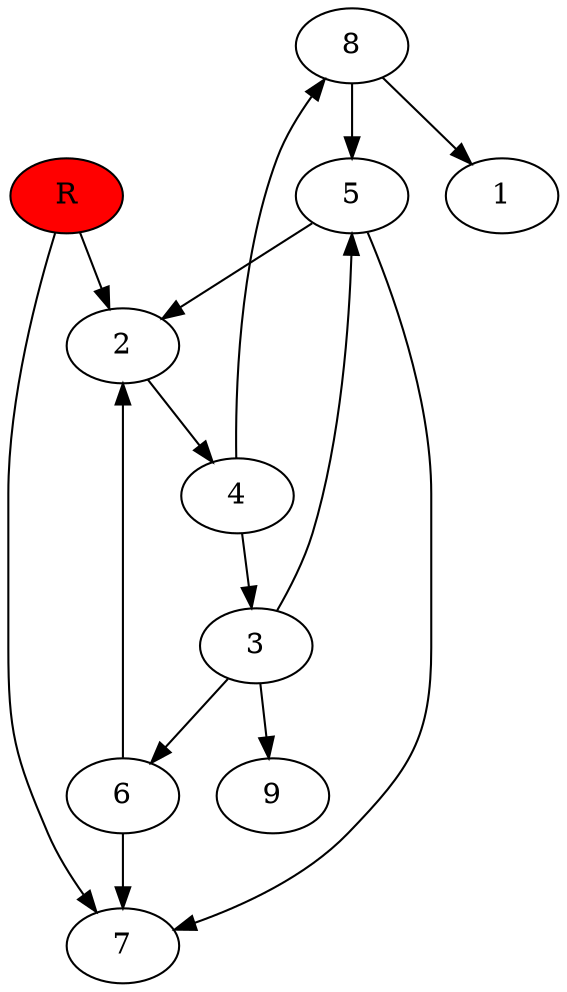 digraph prb40513 {
	1
	2
	3
	4
	5
	6
	7
	8
	R [fillcolor="#ff0000" style=filled]
	2 -> 4
	3 -> 5
	3 -> 6
	3 -> 9
	4 -> 3
	4 -> 8
	5 -> 2
	5 -> 7
	6 -> 2
	6 -> 7
	8 -> 1
	8 -> 5
	R -> 2
	R -> 7
}
